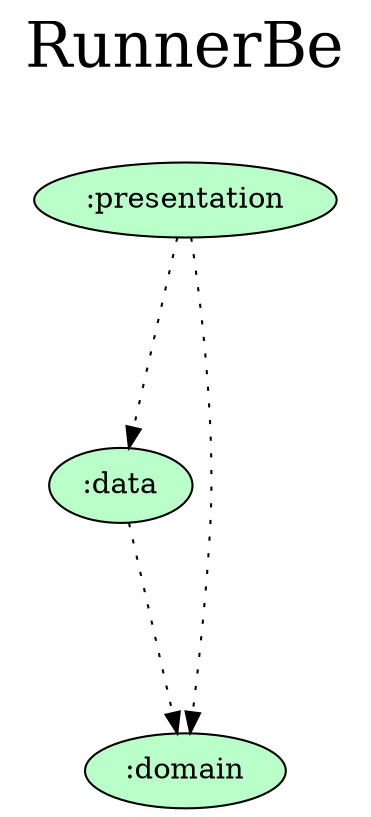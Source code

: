 digraph {
  graph [label="RunnerBe\n ",labelloc=t,fontsize=30,ranksep=1.4];
  node [style=filled, fillcolor="#bbbbbb"];
  rankdir=TB;

  # Projects

  ":data" [fillcolor="#baffc9"];
  ":domain" [fillcolor="#baffc9"];
  ":presentation" [fillcolor="#baffc9"];

  {rank = same;}

  # Dependencies

  ":data" -> ":domain" [style=dotted]
  ":presentation" -> ":data" [style=dotted]
  ":presentation" -> ":domain" [style=dotted]
}
